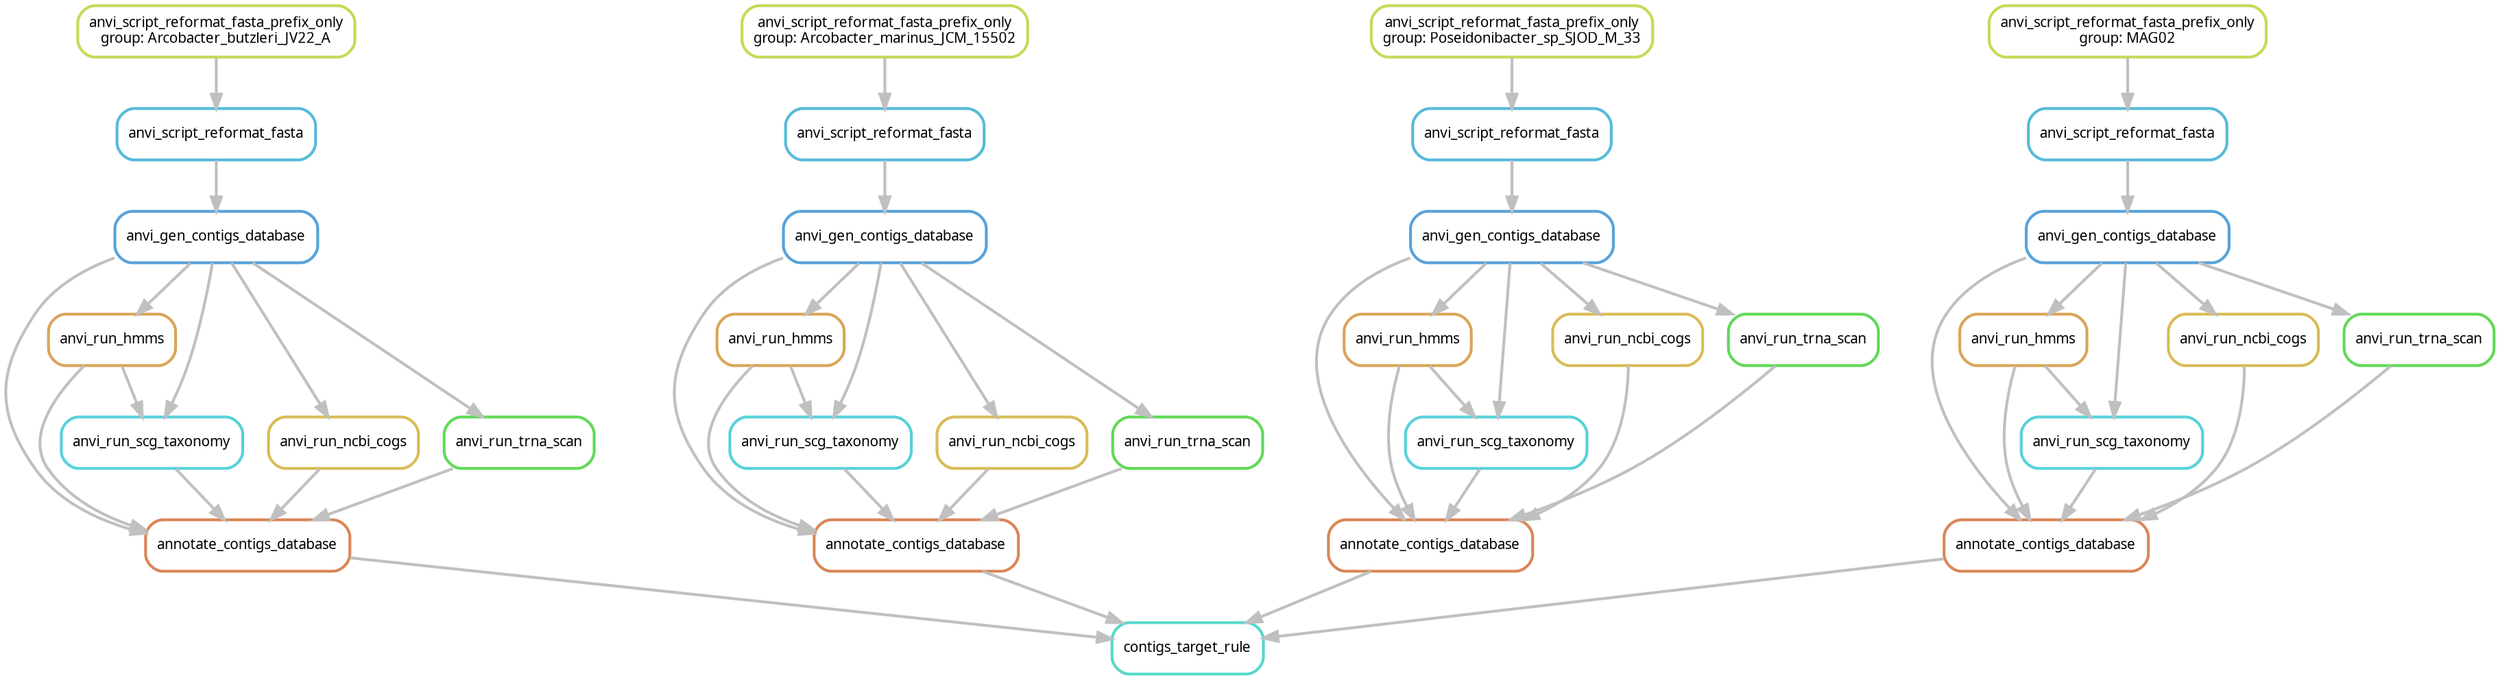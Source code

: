 digraph snakemake_dag {
    graph[bgcolor=white, margin=0];
    node[shape=box, style=rounded, fontname=sans,                 fontsize=10, penwidth=2];
    edge[penwidth=2, color=grey];
	0[label = "contigs_target_rule", color = "0.48 0.6 0.85", style="rounded"];
	1[label = "annotate_contigs_database", color = "0.06 0.6 0.85", style="rounded"];
	2[label = "annotate_contigs_database", color = "0.06 0.6 0.85", style="rounded"];
	3[label = "annotate_contigs_database", color = "0.06 0.6 0.85", style="rounded"];
	4[label = "annotate_contigs_database", color = "0.06 0.6 0.85", style="rounded"];
	5[label = "anvi_gen_contigs_database", color = "0.57 0.6 0.85", style="rounded"];
	6[label = "anvi_run_hmms", color = "0.10 0.6 0.85", style="rounded"];
	7[label = "anvi_run_ncbi_cogs", color = "0.13 0.6 0.85", style="rounded"];
	8[label = "anvi_run_scg_taxonomy", color = "0.51 0.6 0.85", style="rounded"];
	9[label = "anvi_run_trna_scan", color = "0.32 0.6 0.85", style="rounded"];
	10[label = "anvi_gen_contigs_database", color = "0.57 0.6 0.85", style="rounded"];
	11[label = "anvi_run_hmms", color = "0.10 0.6 0.85", style="rounded"];
	12[label = "anvi_run_ncbi_cogs", color = "0.13 0.6 0.85", style="rounded"];
	13[label = "anvi_run_scg_taxonomy", color = "0.51 0.6 0.85", style="rounded"];
	14[label = "anvi_run_trna_scan", color = "0.32 0.6 0.85", style="rounded"];
	15[label = "anvi_gen_contigs_database", color = "0.57 0.6 0.85", style="rounded"];
	16[label = "anvi_run_hmms", color = "0.10 0.6 0.85", style="rounded"];
	17[label = "anvi_run_ncbi_cogs", color = "0.13 0.6 0.85", style="rounded"];
	18[label = "anvi_run_scg_taxonomy", color = "0.51 0.6 0.85", style="rounded"];
	19[label = "anvi_run_trna_scan", color = "0.32 0.6 0.85", style="rounded"];
	20[label = "anvi_gen_contigs_database", color = "0.57 0.6 0.85", style="rounded"];
	21[label = "anvi_run_hmms", color = "0.10 0.6 0.85", style="rounded"];
	22[label = "anvi_run_ncbi_cogs", color = "0.13 0.6 0.85", style="rounded"];
	23[label = "anvi_run_scg_taxonomy", color = "0.51 0.6 0.85", style="rounded"];
	24[label = "anvi_run_trna_scan", color = "0.32 0.6 0.85", style="rounded"];
	25[label = "anvi_script_reformat_fasta", color = "0.54 0.6 0.85", style="rounded"];
	26[label = "anvi_script_reformat_fasta", color = "0.54 0.6 0.85", style="rounded"];
	27[label = "anvi_script_reformat_fasta", color = "0.54 0.6 0.85", style="rounded"];
	28[label = "anvi_script_reformat_fasta", color = "0.54 0.6 0.85", style="rounded"];
	29[label = "anvi_script_reformat_fasta_prefix_only\ngroup: Arcobacter_butzleri_JV22_A", color = "0.19 0.6 0.85", style="rounded"];
	30[label = "anvi_script_reformat_fasta_prefix_only\ngroup: Arcobacter_marinus_JCM_15502", color = "0.19 0.6 0.85", style="rounded"];
	31[label = "anvi_script_reformat_fasta_prefix_only\ngroup: Poseidonibacter_sp_SJOD_M_33", color = "0.19 0.6 0.85", style="rounded"];
	32[label = "anvi_script_reformat_fasta_prefix_only\ngroup: MAG02", color = "0.19 0.6 0.85", style="rounded"];
	1 -> 0
	2 -> 0
	3 -> 0
	4 -> 0
	5 -> 1
	6 -> 1
	7 -> 1
	8 -> 1
	9 -> 1
	10 -> 2
	11 -> 2
	12 -> 2
	13 -> 2
	14 -> 2
	15 -> 3
	16 -> 3
	17 -> 3
	18 -> 3
	19 -> 3
	20 -> 4
	21 -> 4
	22 -> 4
	23 -> 4
	24 -> 4
	25 -> 5
	5 -> 6
	5 -> 7
	6 -> 8
	5 -> 8
	5 -> 9
	26 -> 10
	10 -> 11
	10 -> 12
	11 -> 13
	10 -> 13
	10 -> 14
	27 -> 15
	15 -> 16
	15 -> 17
	16 -> 18
	15 -> 18
	15 -> 19
	28 -> 20
	20 -> 21
	20 -> 22
	21 -> 23
	20 -> 23
	20 -> 24
	29 -> 25
	30 -> 26
	31 -> 27
	32 -> 28
}            
